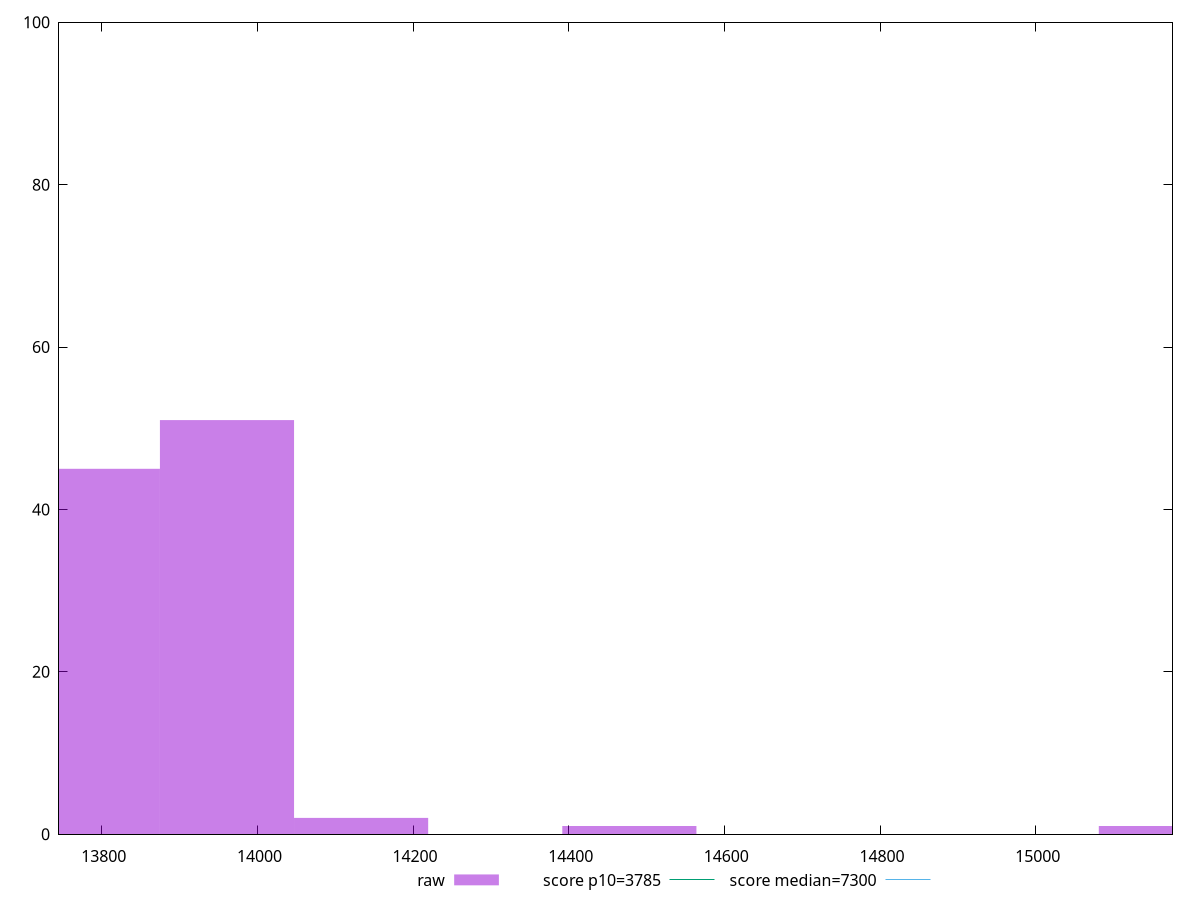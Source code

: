 reset

$raw <<EOF
15167.327170004535 1
13960.835236026902 51
13788.479245458668 45
14133.191226595134 2
14477.903207731602 1
EOF

set key outside below
set boxwidth 172.35599056823335
set xrange [13744.967999999997:15175.859499999999]
set yrange [0:100]
set trange [0:100]
set style fill transparent solid 0.5 noborder

set parametric
set terminal svg size 640, 490 enhanced background rgb 'white'
set output "report_00026_2021-02-22T21:38:55.199Z/interactive/samples/pages+cached/raw/histogram.svg"

plot $raw title "raw" with boxes, \
     3785,t title "score p10=3785", \
     7300,t title "score median=7300"

reset
